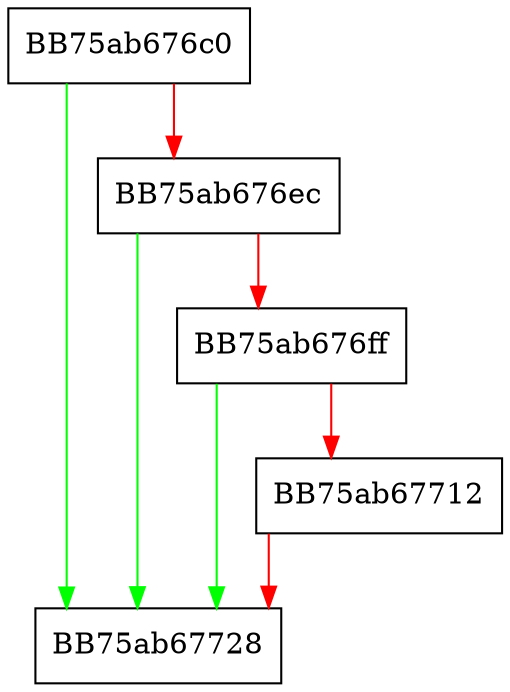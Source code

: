 digraph ReadSQLite {
  node [shape="box"];
  graph [splines=ortho];
  BB75ab676c0 -> BB75ab67728 [color="green"];
  BB75ab676c0 -> BB75ab676ec [color="red"];
  BB75ab676ec -> BB75ab67728 [color="green"];
  BB75ab676ec -> BB75ab676ff [color="red"];
  BB75ab676ff -> BB75ab67728 [color="green"];
  BB75ab676ff -> BB75ab67712 [color="red"];
  BB75ab67712 -> BB75ab67728 [color="red"];
}